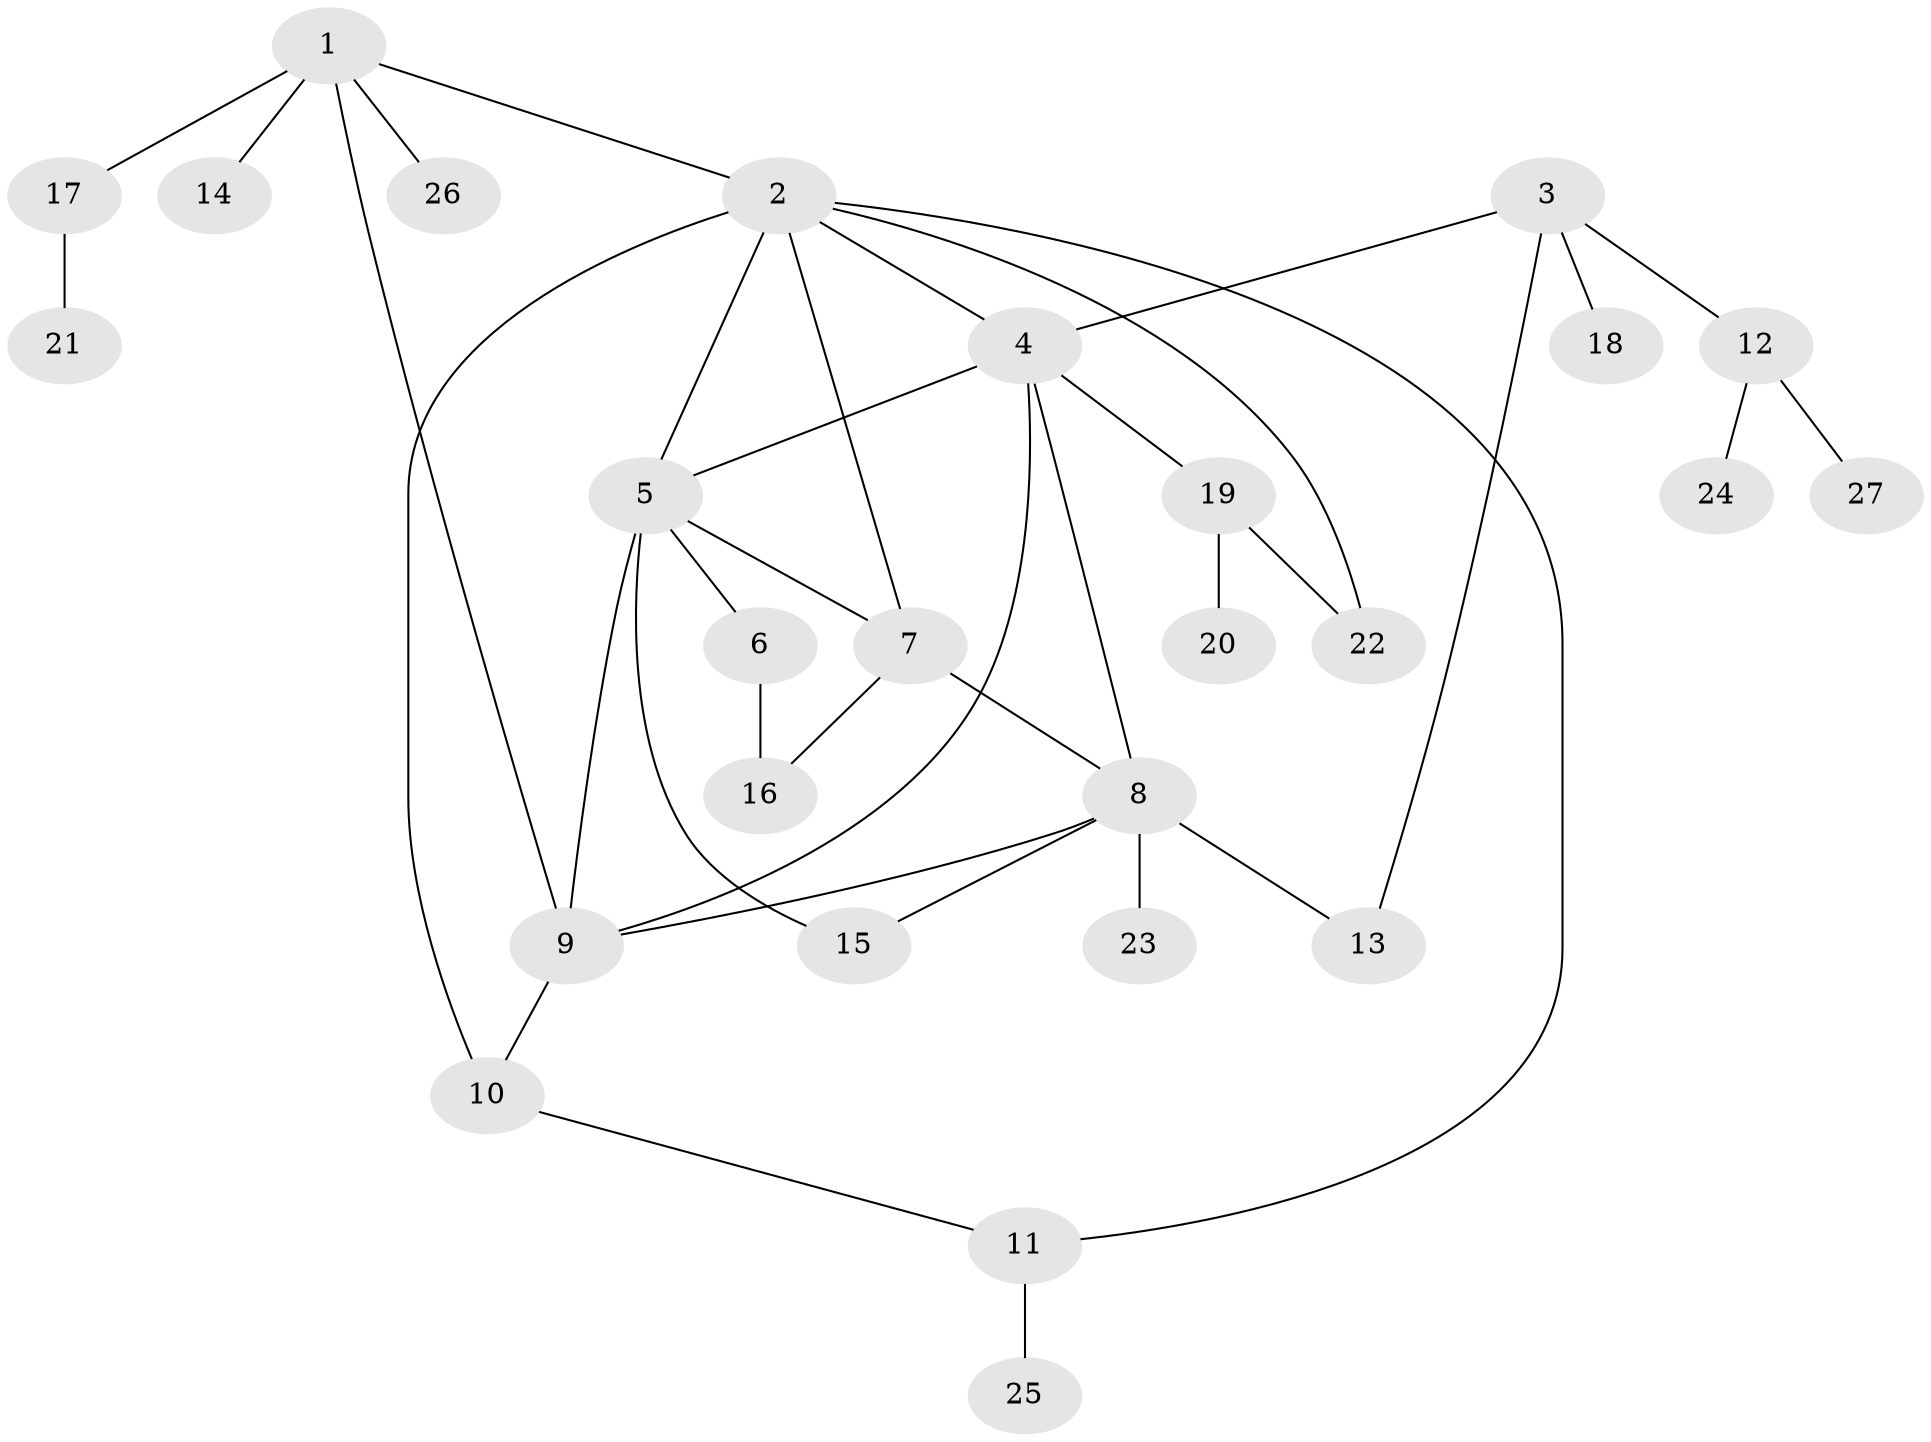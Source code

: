 // original degree distribution, {5: 0.07407407407407407, 8: 0.037037037037037035, 10: 0.018518518518518517, 6: 0.018518518518518517, 7: 0.018518518518518517, 4: 0.07407407407407407, 3: 0.07407407407407407, 2: 0.18518518518518517, 1: 0.5}
// Generated by graph-tools (version 1.1) at 2025/37/03/09/25 02:37:41]
// undirected, 27 vertices, 38 edges
graph export_dot {
graph [start="1"]
  node [color=gray90,style=filled];
  1;
  2;
  3;
  4;
  5;
  6;
  7;
  8;
  9;
  10;
  11;
  12;
  13;
  14;
  15;
  16;
  17;
  18;
  19;
  20;
  21;
  22;
  23;
  24;
  25;
  26;
  27;
  1 -- 2 [weight=1.0];
  1 -- 9 [weight=1.0];
  1 -- 14 [weight=1.0];
  1 -- 17 [weight=1.0];
  1 -- 26 [weight=1.0];
  2 -- 4 [weight=1.0];
  2 -- 5 [weight=1.0];
  2 -- 7 [weight=1.0];
  2 -- 10 [weight=2.0];
  2 -- 11 [weight=1.0];
  2 -- 22 [weight=1.0];
  3 -- 4 [weight=1.0];
  3 -- 12 [weight=1.0];
  3 -- 13 [weight=1.0];
  3 -- 18 [weight=1.0];
  4 -- 5 [weight=1.0];
  4 -- 8 [weight=1.0];
  4 -- 9 [weight=2.0];
  4 -- 19 [weight=1.0];
  5 -- 6 [weight=1.0];
  5 -- 7 [weight=1.0];
  5 -- 9 [weight=4.0];
  5 -- 15 [weight=1.0];
  6 -- 16 [weight=4.0];
  7 -- 8 [weight=1.0];
  7 -- 16 [weight=1.0];
  8 -- 9 [weight=1.0];
  8 -- 13 [weight=1.0];
  8 -- 15 [weight=1.0];
  8 -- 23 [weight=1.0];
  9 -- 10 [weight=1.0];
  10 -- 11 [weight=1.0];
  11 -- 25 [weight=1.0];
  12 -- 24 [weight=1.0];
  12 -- 27 [weight=1.0];
  17 -- 21 [weight=2.0];
  19 -- 20 [weight=1.0];
  19 -- 22 [weight=1.0];
}
